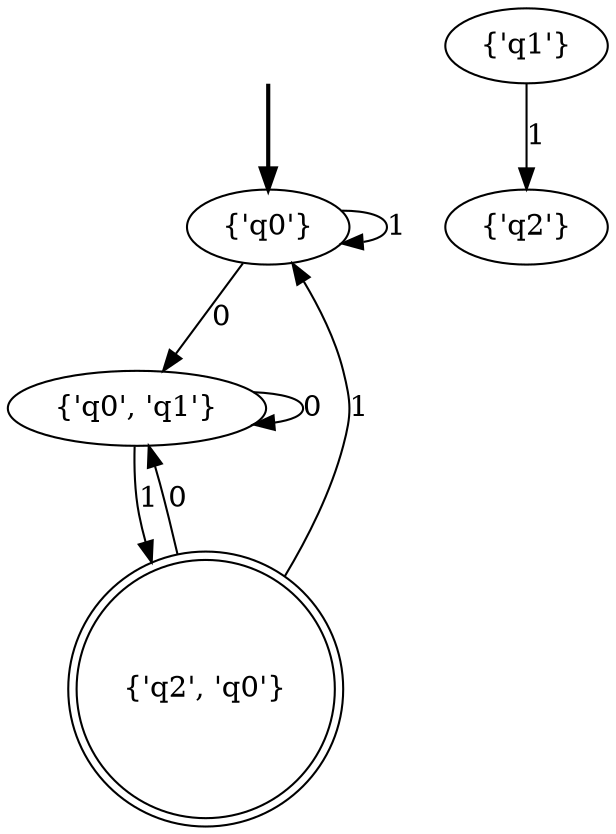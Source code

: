digraph {
	fake [style=invisible]
	"{'q0', 'q1'}"
	"{'q0'}" [root=true]
	"{'q1'}"
	"{'q2', 'q0'}" [shape=doublecircle]
	fake -> "{'q0'}" [style=bold]
	"{'q0'}" -> "{'q0', 'q1'}" [label=0]
	"{'q0'}" -> "{'q0'}" [label=1]
	"{'q1'}" -> "{'q2'}" [label=1]
	"{'q0', 'q1'}" -> "{'q0', 'q1'}" [label=0]
	"{'q0', 'q1'}" -> "{'q2', 'q0'}" [label=1]
	"{'q2', 'q0'}" -> "{'q0', 'q1'}" [label=0]
	"{'q2', 'q0'}" -> "{'q0'}" [label=1]
}
